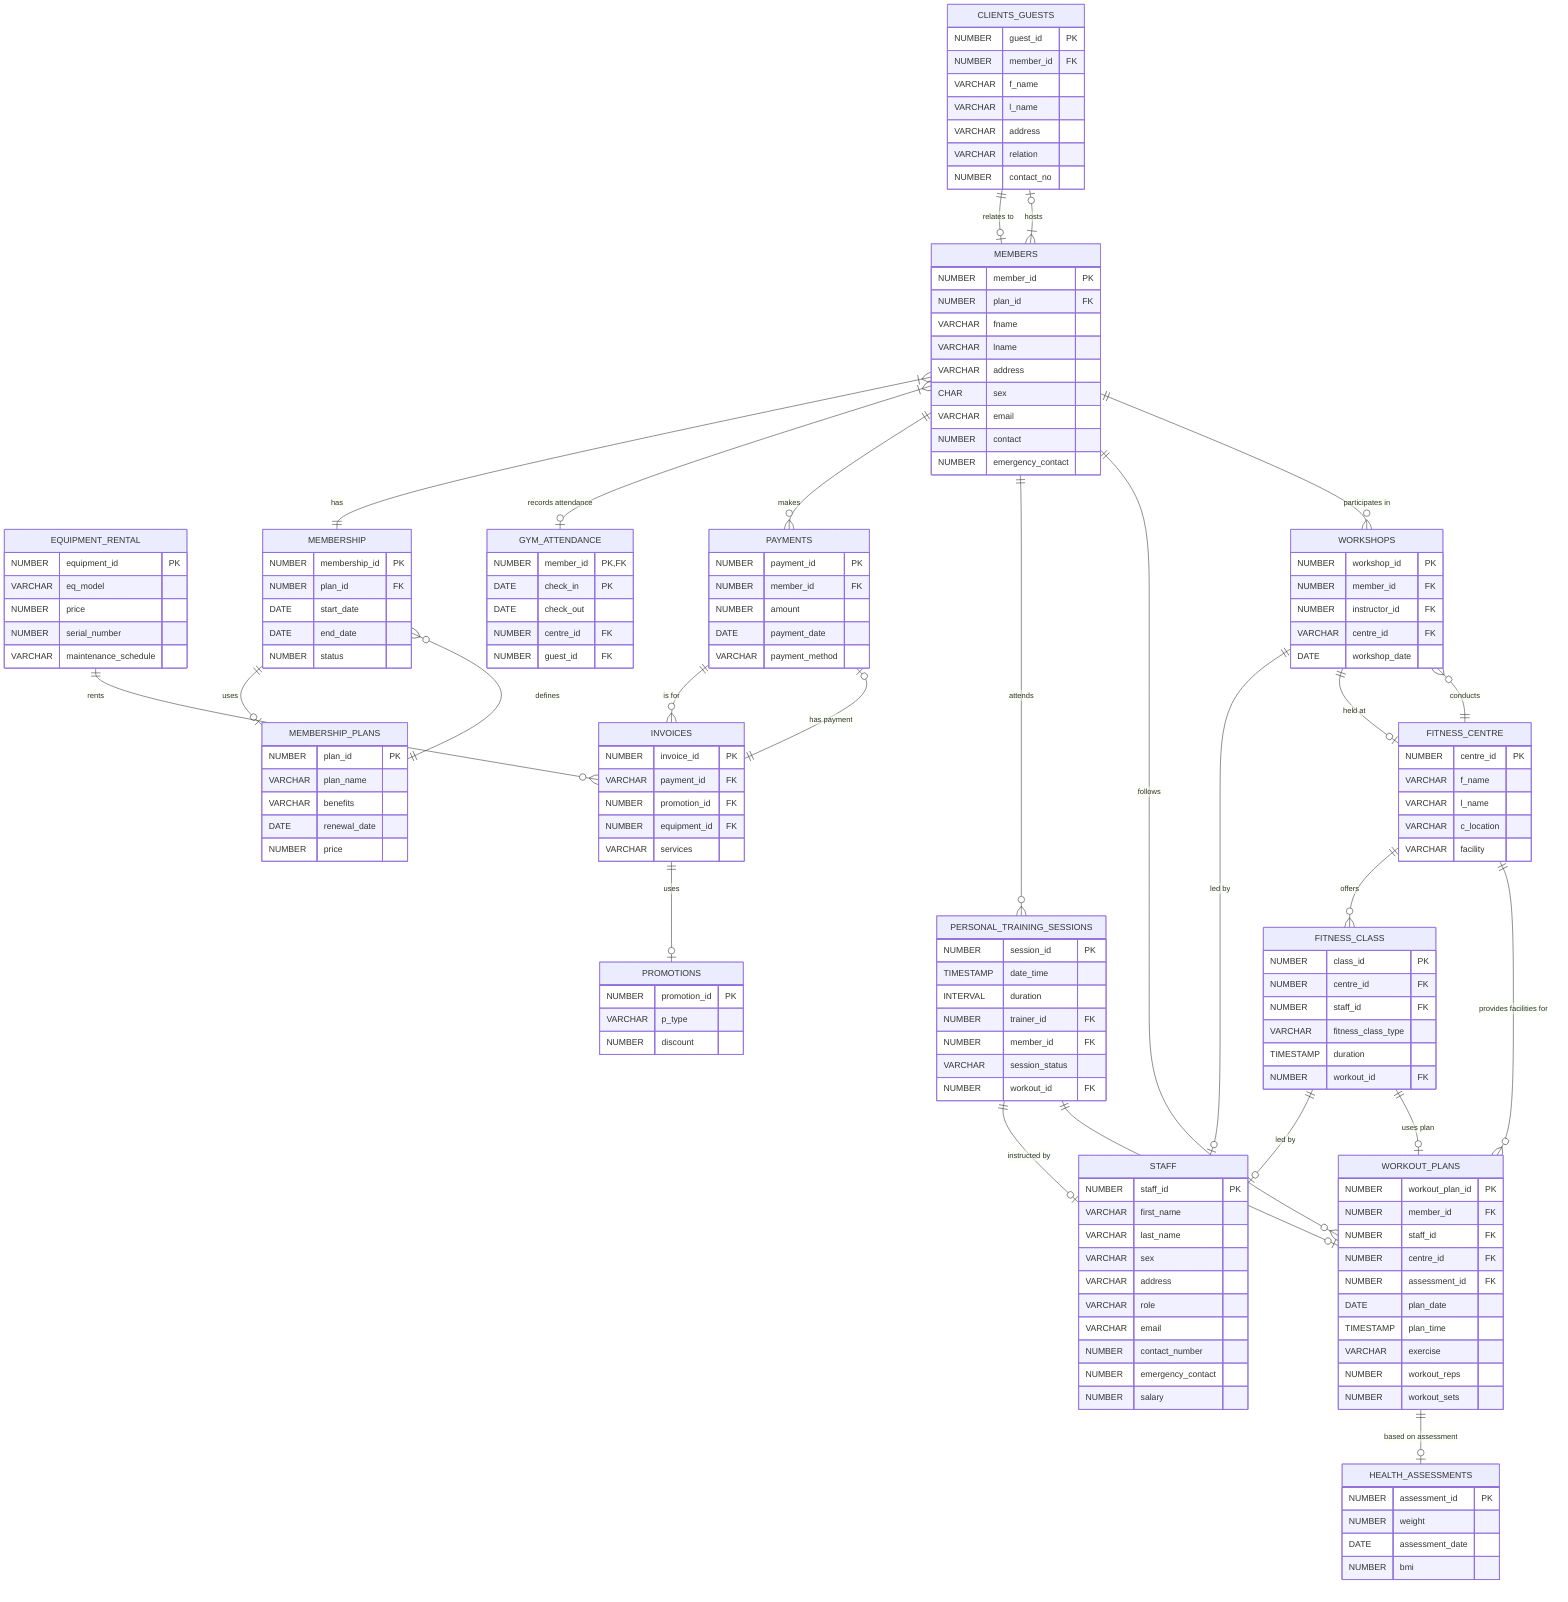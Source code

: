erDiagram
    CLIENTS_GUESTS {
        NUMBER guest_id PK
        NUMBER member_id FK
        VARCHAR f_name
        VARCHAR l_name
        VARCHAR address
        VARCHAR relation
        NUMBER contact_no
    }
    EQUIPMENT_RENTAL {
        NUMBER equipment_id PK
        VARCHAR eq_model
        NUMBER price
        NUMBER serial_number
        VARCHAR maintenance_schedule
    }
    FITNESS_CENTRE {
        NUMBER centre_id PK
        VARCHAR f_name
        VARCHAR l_name
        VARCHAR c_location
        VARCHAR facility
    }
    FITNESS_CLASS {
        NUMBER class_id PK
        NUMBER centre_id FK
        NUMBER staff_id FK
        VARCHAR fitness_class_type
        TIMESTAMP duration
        NUMBER workout_id FK
    }
    GYM_ATTENDANCE {
        NUMBER member_id PK, FK
        DATE check_in PK
        DATE check_out
        NUMBER centre_id FK
        NUMBER guest_id FK
    }
    HEALTH_ASSESSMENTS {
        NUMBER assessment_id PK
        NUMBER weight
        DATE assessment_date
        NUMBER bmi
    }
    INVOICES {
        NUMBER invoice_id PK
        VARCHAR payment_id FK
        NUMBER promotion_id FK
        NUMBER equipment_id FK
        VARCHAR services
    }
    MEMBERS {
        NUMBER member_id PK
        NUMBER plan_id FK
        VARCHAR fname
        VARCHAR lname
        VARCHAR address
        CHAR sex
        VARCHAR email
        NUMBER contact
        NUMBER emergency_contact
    }
    MEMBERSHIP {
        NUMBER membership_id PK
        NUMBER plan_id FK
        DATE start_date
        DATE end_date
        NUMBER status
    }
    MEMBERSHIP_PLANS {
        NUMBER plan_id PK
        VARCHAR plan_name
        VARCHAR benefits
        DATE renewal_date
        NUMBER price
    }
    PAYMENTS {
        NUMBER payment_id PK
        NUMBER member_id FK
        NUMBER amount
        DATE payment_date
        VARCHAR payment_method
    }
    PERSONAL_TRAINING_SESSIONS {
        NUMBER session_id PK
        TIMESTAMP date_time
        INTERVAL duration
        NUMBER trainer_id FK
        NUMBER member_id FK
        VARCHAR session_status
        NUMBER workout_id FK
    }
    PROMOTIONS {
        NUMBER promotion_id PK
        VARCHAR p_type
        NUMBER discount
    }
    STAFF {
        NUMBER staff_id PK
        VARCHAR first_name
        VARCHAR last_name
        VARCHAR sex
        VARCHAR address
        VARCHAR role
        VARCHAR email
        NUMBER contact_number
        NUMBER emergency_contact
        NUMBER salary
    }
    WORKOUT_PLANS {
        NUMBER workout_plan_id PK
        NUMBER member_id FK
        NUMBER staff_id FK
        NUMBER centre_id FK
        NUMBER assessment_id FK
        DATE plan_date
        TIMESTAMP plan_time
        VARCHAR exercise
        NUMBER workout_reps
        NUMBER workout_sets
    }
    WORKSHOPS {
        NUMBER workshop_id PK
        NUMBER member_id FK
        NUMBER instructor_id FK
        VARCHAR centre_id FK
        DATE workshop_date
    }

    MEMBERS }|--|| MEMBERSHIP : "has"
    MEMBERS }|--o| CLIENTS_GUESTS : "hosts"
    MEMBERS }|--o| GYM_ATTENDANCE : "records attendance"
    MEMBERS ||--o{ PAYMENTS : "makes"
    MEMBERS ||--o{ PERSONAL_TRAINING_SESSIONS : "attends"
    MEMBERS ||--o{ WORKOUT_PLANS : "follows"
    MEMBERS ||--o{ WORKSHOPS : "participates in"

    MEMBERSHIP ||--o| MEMBERSHIP_PLANS : "uses"
    MEMBERSHIP_PLANS ||--o{ MEMBERSHIP : "defines"

    CLIENTS_GUESTS ||--o| MEMBERS : "relates to"
    FITNESS_CENTRE ||--o{ FITNESS_CLASS : "offers"
    FITNESS_CENTRE ||--o{ WORKOUT_PLANS : "provides facilities for"
    FITNESS_CENTRE ||--o{ WORKSHOPS : "conducts"

    EQUIPMENT_RENTAL ||--o{ INVOICES : "rents"
    INVOICES ||--o| PAYMENTS : "has payment"
    INVOICES ||--o| PROMOTIONS : "uses"
    PAYMENTS ||--o{ INVOICES : "is for"
    
    PERSONAL_TRAINING_SESSIONS ||--o| STAFF : "instructed by"
    PERSONAL_TRAINING_SESSIONS ||--o| WORKOUT_PLANS : "follows"

    FITNESS_CLASS ||--o| STAFF : "led by"
    FITNESS_CLASS ||--o| WORKOUT_PLANS : "uses plan"

    WORKOUT_PLANS ||--o| HEALTH_ASSESSMENTS : "based on assessment"
    
    WORKSHOPS ||--o| STAFF : "led by"
    WORKSHOPS ||--o| FITNESS_CENTRE : "held at"